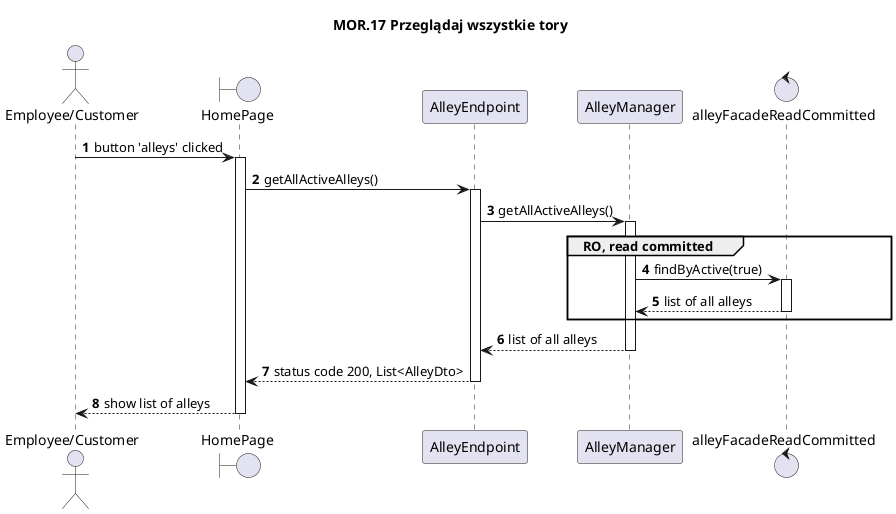 @startuml
title
MOR.17 Przeglądaj wszystkie tory
end title

autoactivate on
actor "Employee~/Customer"
boundary HomePage
participant AlleyEndpoint
participant AlleyManager
control alleyFacadeReadCommitted
autonumber
"Employee~/Customer" -> HomePage: button 'alleys' clicked
    HomePage -> AlleyEndpoint: getAllActiveAlleys()
        AlleyEndpoint -> AlleyManager: getAllActiveAlleys()
            group RO, read committed
            AlleyManager -> alleyFacadeReadCommitted: findByActive(true)
            return list of all alleys
            end
        return list of all alleys
    return status code 200, List<AlleyDto>
return show list of alleys
@enduml
